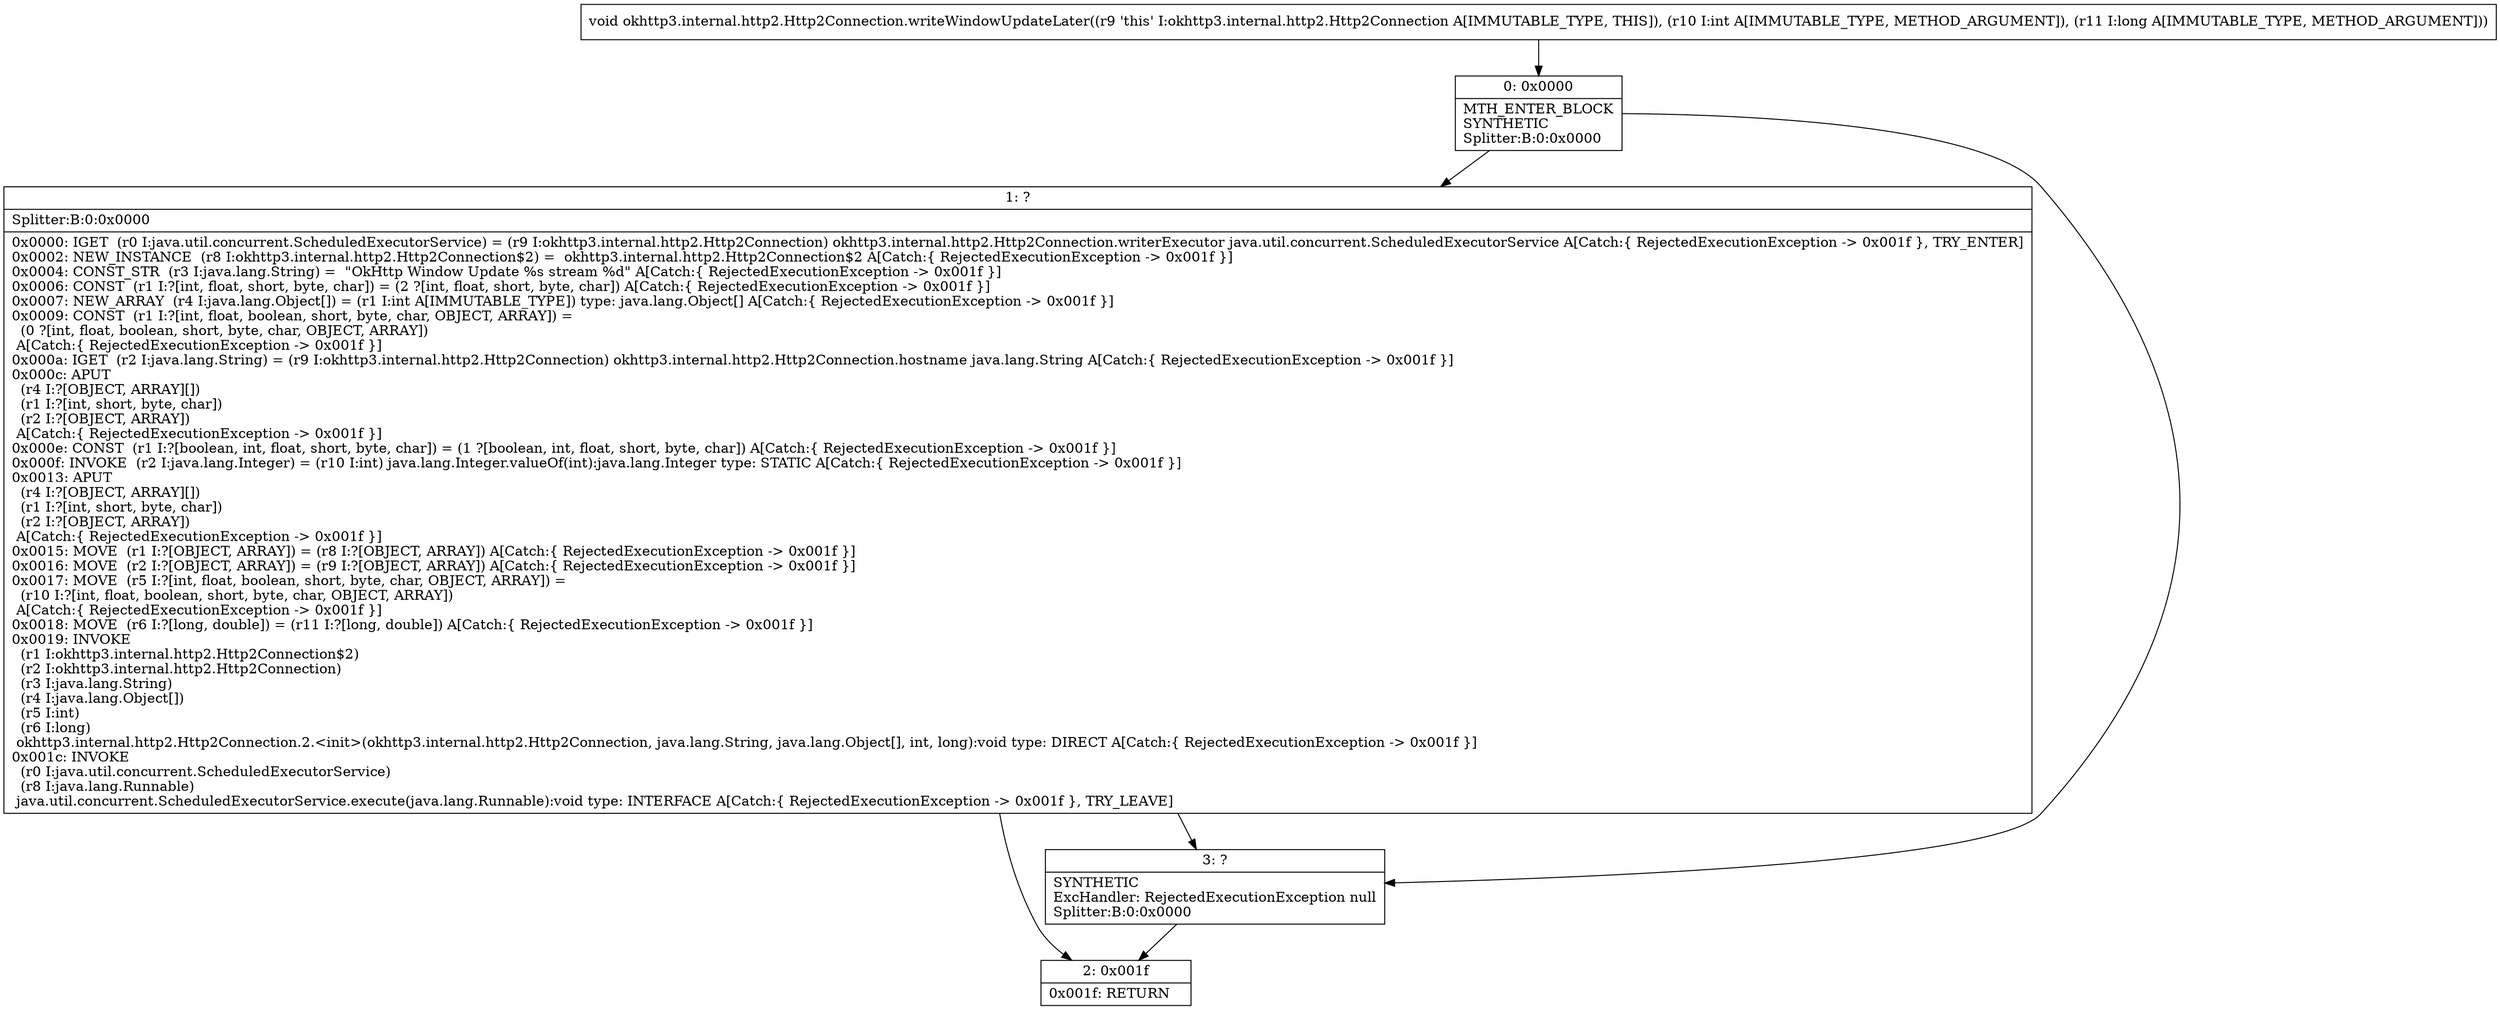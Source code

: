 digraph "CFG forokhttp3.internal.http2.Http2Connection.writeWindowUpdateLater(IJ)V" {
Node_0 [shape=record,label="{0\:\ 0x0000|MTH_ENTER_BLOCK\lSYNTHETIC\lSplitter:B:0:0x0000\l}"];
Node_1 [shape=record,label="{1\:\ ?|Splitter:B:0:0x0000\l|0x0000: IGET  (r0 I:java.util.concurrent.ScheduledExecutorService) = (r9 I:okhttp3.internal.http2.Http2Connection) okhttp3.internal.http2.Http2Connection.writerExecutor java.util.concurrent.ScheduledExecutorService A[Catch:\{ RejectedExecutionException \-\> 0x001f \}, TRY_ENTER]\l0x0002: NEW_INSTANCE  (r8 I:okhttp3.internal.http2.Http2Connection$2) =  okhttp3.internal.http2.Http2Connection$2 A[Catch:\{ RejectedExecutionException \-\> 0x001f \}]\l0x0004: CONST_STR  (r3 I:java.lang.String) =  \"OkHttp Window Update %s stream %d\" A[Catch:\{ RejectedExecutionException \-\> 0x001f \}]\l0x0006: CONST  (r1 I:?[int, float, short, byte, char]) = (2 ?[int, float, short, byte, char]) A[Catch:\{ RejectedExecutionException \-\> 0x001f \}]\l0x0007: NEW_ARRAY  (r4 I:java.lang.Object[]) = (r1 I:int A[IMMUTABLE_TYPE]) type: java.lang.Object[] A[Catch:\{ RejectedExecutionException \-\> 0x001f \}]\l0x0009: CONST  (r1 I:?[int, float, boolean, short, byte, char, OBJECT, ARRAY]) = \l  (0 ?[int, float, boolean, short, byte, char, OBJECT, ARRAY])\l A[Catch:\{ RejectedExecutionException \-\> 0x001f \}]\l0x000a: IGET  (r2 I:java.lang.String) = (r9 I:okhttp3.internal.http2.Http2Connection) okhttp3.internal.http2.Http2Connection.hostname java.lang.String A[Catch:\{ RejectedExecutionException \-\> 0x001f \}]\l0x000c: APUT  \l  (r4 I:?[OBJECT, ARRAY][])\l  (r1 I:?[int, short, byte, char])\l  (r2 I:?[OBJECT, ARRAY])\l A[Catch:\{ RejectedExecutionException \-\> 0x001f \}]\l0x000e: CONST  (r1 I:?[boolean, int, float, short, byte, char]) = (1 ?[boolean, int, float, short, byte, char]) A[Catch:\{ RejectedExecutionException \-\> 0x001f \}]\l0x000f: INVOKE  (r2 I:java.lang.Integer) = (r10 I:int) java.lang.Integer.valueOf(int):java.lang.Integer type: STATIC A[Catch:\{ RejectedExecutionException \-\> 0x001f \}]\l0x0013: APUT  \l  (r4 I:?[OBJECT, ARRAY][])\l  (r1 I:?[int, short, byte, char])\l  (r2 I:?[OBJECT, ARRAY])\l A[Catch:\{ RejectedExecutionException \-\> 0x001f \}]\l0x0015: MOVE  (r1 I:?[OBJECT, ARRAY]) = (r8 I:?[OBJECT, ARRAY]) A[Catch:\{ RejectedExecutionException \-\> 0x001f \}]\l0x0016: MOVE  (r2 I:?[OBJECT, ARRAY]) = (r9 I:?[OBJECT, ARRAY]) A[Catch:\{ RejectedExecutionException \-\> 0x001f \}]\l0x0017: MOVE  (r5 I:?[int, float, boolean, short, byte, char, OBJECT, ARRAY]) = \l  (r10 I:?[int, float, boolean, short, byte, char, OBJECT, ARRAY])\l A[Catch:\{ RejectedExecutionException \-\> 0x001f \}]\l0x0018: MOVE  (r6 I:?[long, double]) = (r11 I:?[long, double]) A[Catch:\{ RejectedExecutionException \-\> 0x001f \}]\l0x0019: INVOKE  \l  (r1 I:okhttp3.internal.http2.Http2Connection$2)\l  (r2 I:okhttp3.internal.http2.Http2Connection)\l  (r3 I:java.lang.String)\l  (r4 I:java.lang.Object[])\l  (r5 I:int)\l  (r6 I:long)\l okhttp3.internal.http2.Http2Connection.2.\<init\>(okhttp3.internal.http2.Http2Connection, java.lang.String, java.lang.Object[], int, long):void type: DIRECT A[Catch:\{ RejectedExecutionException \-\> 0x001f \}]\l0x001c: INVOKE  \l  (r0 I:java.util.concurrent.ScheduledExecutorService)\l  (r8 I:java.lang.Runnable)\l java.util.concurrent.ScheduledExecutorService.execute(java.lang.Runnable):void type: INTERFACE A[Catch:\{ RejectedExecutionException \-\> 0x001f \}, TRY_LEAVE]\l}"];
Node_2 [shape=record,label="{2\:\ 0x001f|0x001f: RETURN   \l}"];
Node_3 [shape=record,label="{3\:\ ?|SYNTHETIC\lExcHandler: RejectedExecutionException null\lSplitter:B:0:0x0000\l}"];
MethodNode[shape=record,label="{void okhttp3.internal.http2.Http2Connection.writeWindowUpdateLater((r9 'this' I:okhttp3.internal.http2.Http2Connection A[IMMUTABLE_TYPE, THIS]), (r10 I:int A[IMMUTABLE_TYPE, METHOD_ARGUMENT]), (r11 I:long A[IMMUTABLE_TYPE, METHOD_ARGUMENT])) }"];
MethodNode -> Node_0;
Node_0 -> Node_1;
Node_0 -> Node_3;
Node_1 -> Node_2;
Node_1 -> Node_3;
Node_3 -> Node_2;
}

